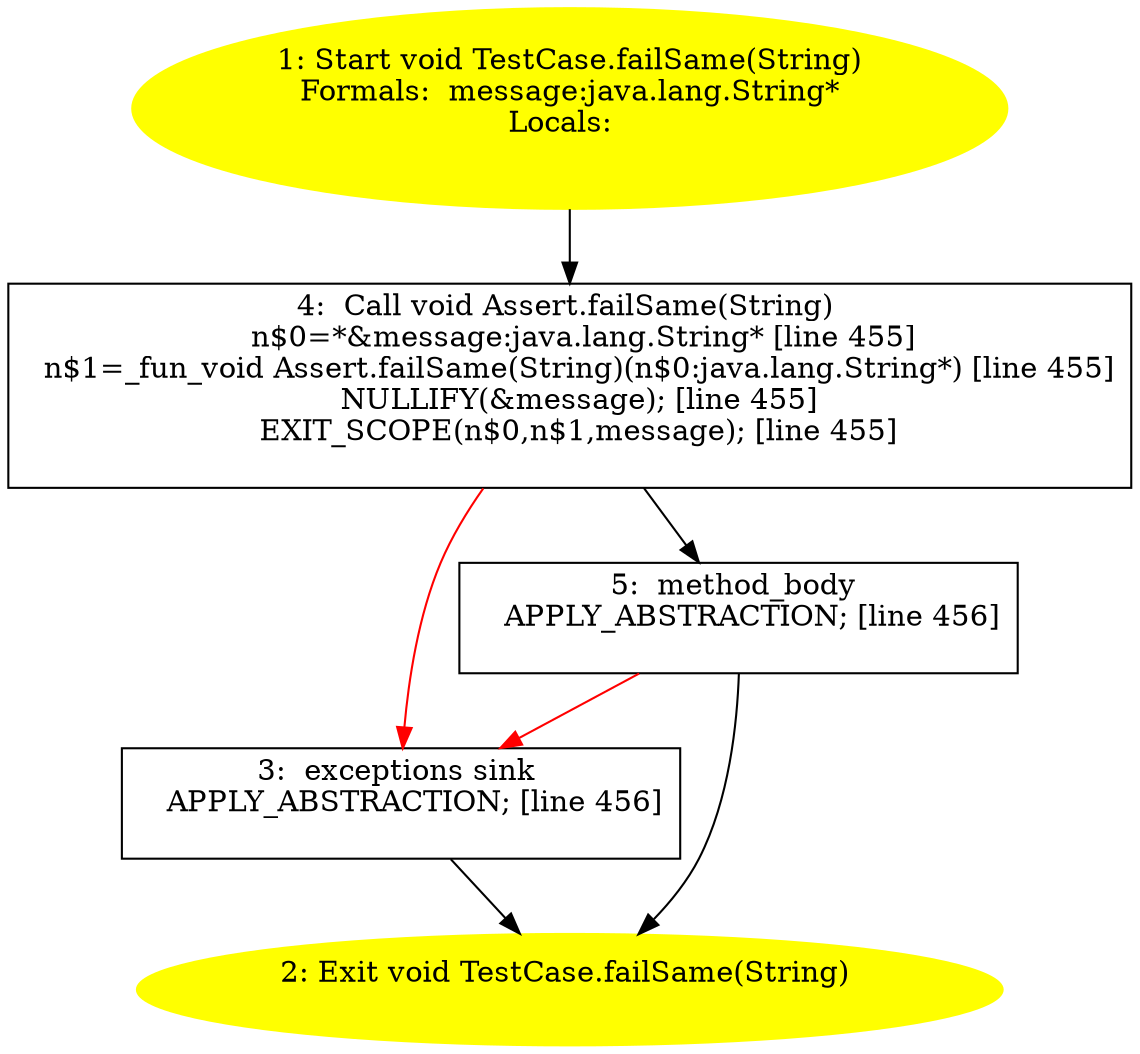 /* @generated */
digraph cfg {
"junit.framework.TestCase.failSame(java.lang.String):void.cf889cbfd8a470580437ad8ff1f35de3_1" [label="1: Start void TestCase.failSame(String)\nFormals:  message:java.lang.String*\nLocals:  \n  " color=yellow style=filled]
	

	 "junit.framework.TestCase.failSame(java.lang.String):void.cf889cbfd8a470580437ad8ff1f35de3_1" -> "junit.framework.TestCase.failSame(java.lang.String):void.cf889cbfd8a470580437ad8ff1f35de3_4" ;
"junit.framework.TestCase.failSame(java.lang.String):void.cf889cbfd8a470580437ad8ff1f35de3_2" [label="2: Exit void TestCase.failSame(String) \n  " color=yellow style=filled]
	

"junit.framework.TestCase.failSame(java.lang.String):void.cf889cbfd8a470580437ad8ff1f35de3_3" [label="3:  exceptions sink \n   APPLY_ABSTRACTION; [line 456]\n " shape="box"]
	

	 "junit.framework.TestCase.failSame(java.lang.String):void.cf889cbfd8a470580437ad8ff1f35de3_3" -> "junit.framework.TestCase.failSame(java.lang.String):void.cf889cbfd8a470580437ad8ff1f35de3_2" ;
"junit.framework.TestCase.failSame(java.lang.String):void.cf889cbfd8a470580437ad8ff1f35de3_4" [label="4:  Call void Assert.failSame(String) \n   n$0=*&message:java.lang.String* [line 455]\n  n$1=_fun_void Assert.failSame(String)(n$0:java.lang.String*) [line 455]\n  NULLIFY(&message); [line 455]\n  EXIT_SCOPE(n$0,n$1,message); [line 455]\n " shape="box"]
	

	 "junit.framework.TestCase.failSame(java.lang.String):void.cf889cbfd8a470580437ad8ff1f35de3_4" -> "junit.framework.TestCase.failSame(java.lang.String):void.cf889cbfd8a470580437ad8ff1f35de3_5" ;
	 "junit.framework.TestCase.failSame(java.lang.String):void.cf889cbfd8a470580437ad8ff1f35de3_4" -> "junit.framework.TestCase.failSame(java.lang.String):void.cf889cbfd8a470580437ad8ff1f35de3_3" [color="red" ];
"junit.framework.TestCase.failSame(java.lang.String):void.cf889cbfd8a470580437ad8ff1f35de3_5" [label="5:  method_body \n   APPLY_ABSTRACTION; [line 456]\n " shape="box"]
	

	 "junit.framework.TestCase.failSame(java.lang.String):void.cf889cbfd8a470580437ad8ff1f35de3_5" -> "junit.framework.TestCase.failSame(java.lang.String):void.cf889cbfd8a470580437ad8ff1f35de3_2" ;
	 "junit.framework.TestCase.failSame(java.lang.String):void.cf889cbfd8a470580437ad8ff1f35de3_5" -> "junit.framework.TestCase.failSame(java.lang.String):void.cf889cbfd8a470580437ad8ff1f35de3_3" [color="red" ];
}
